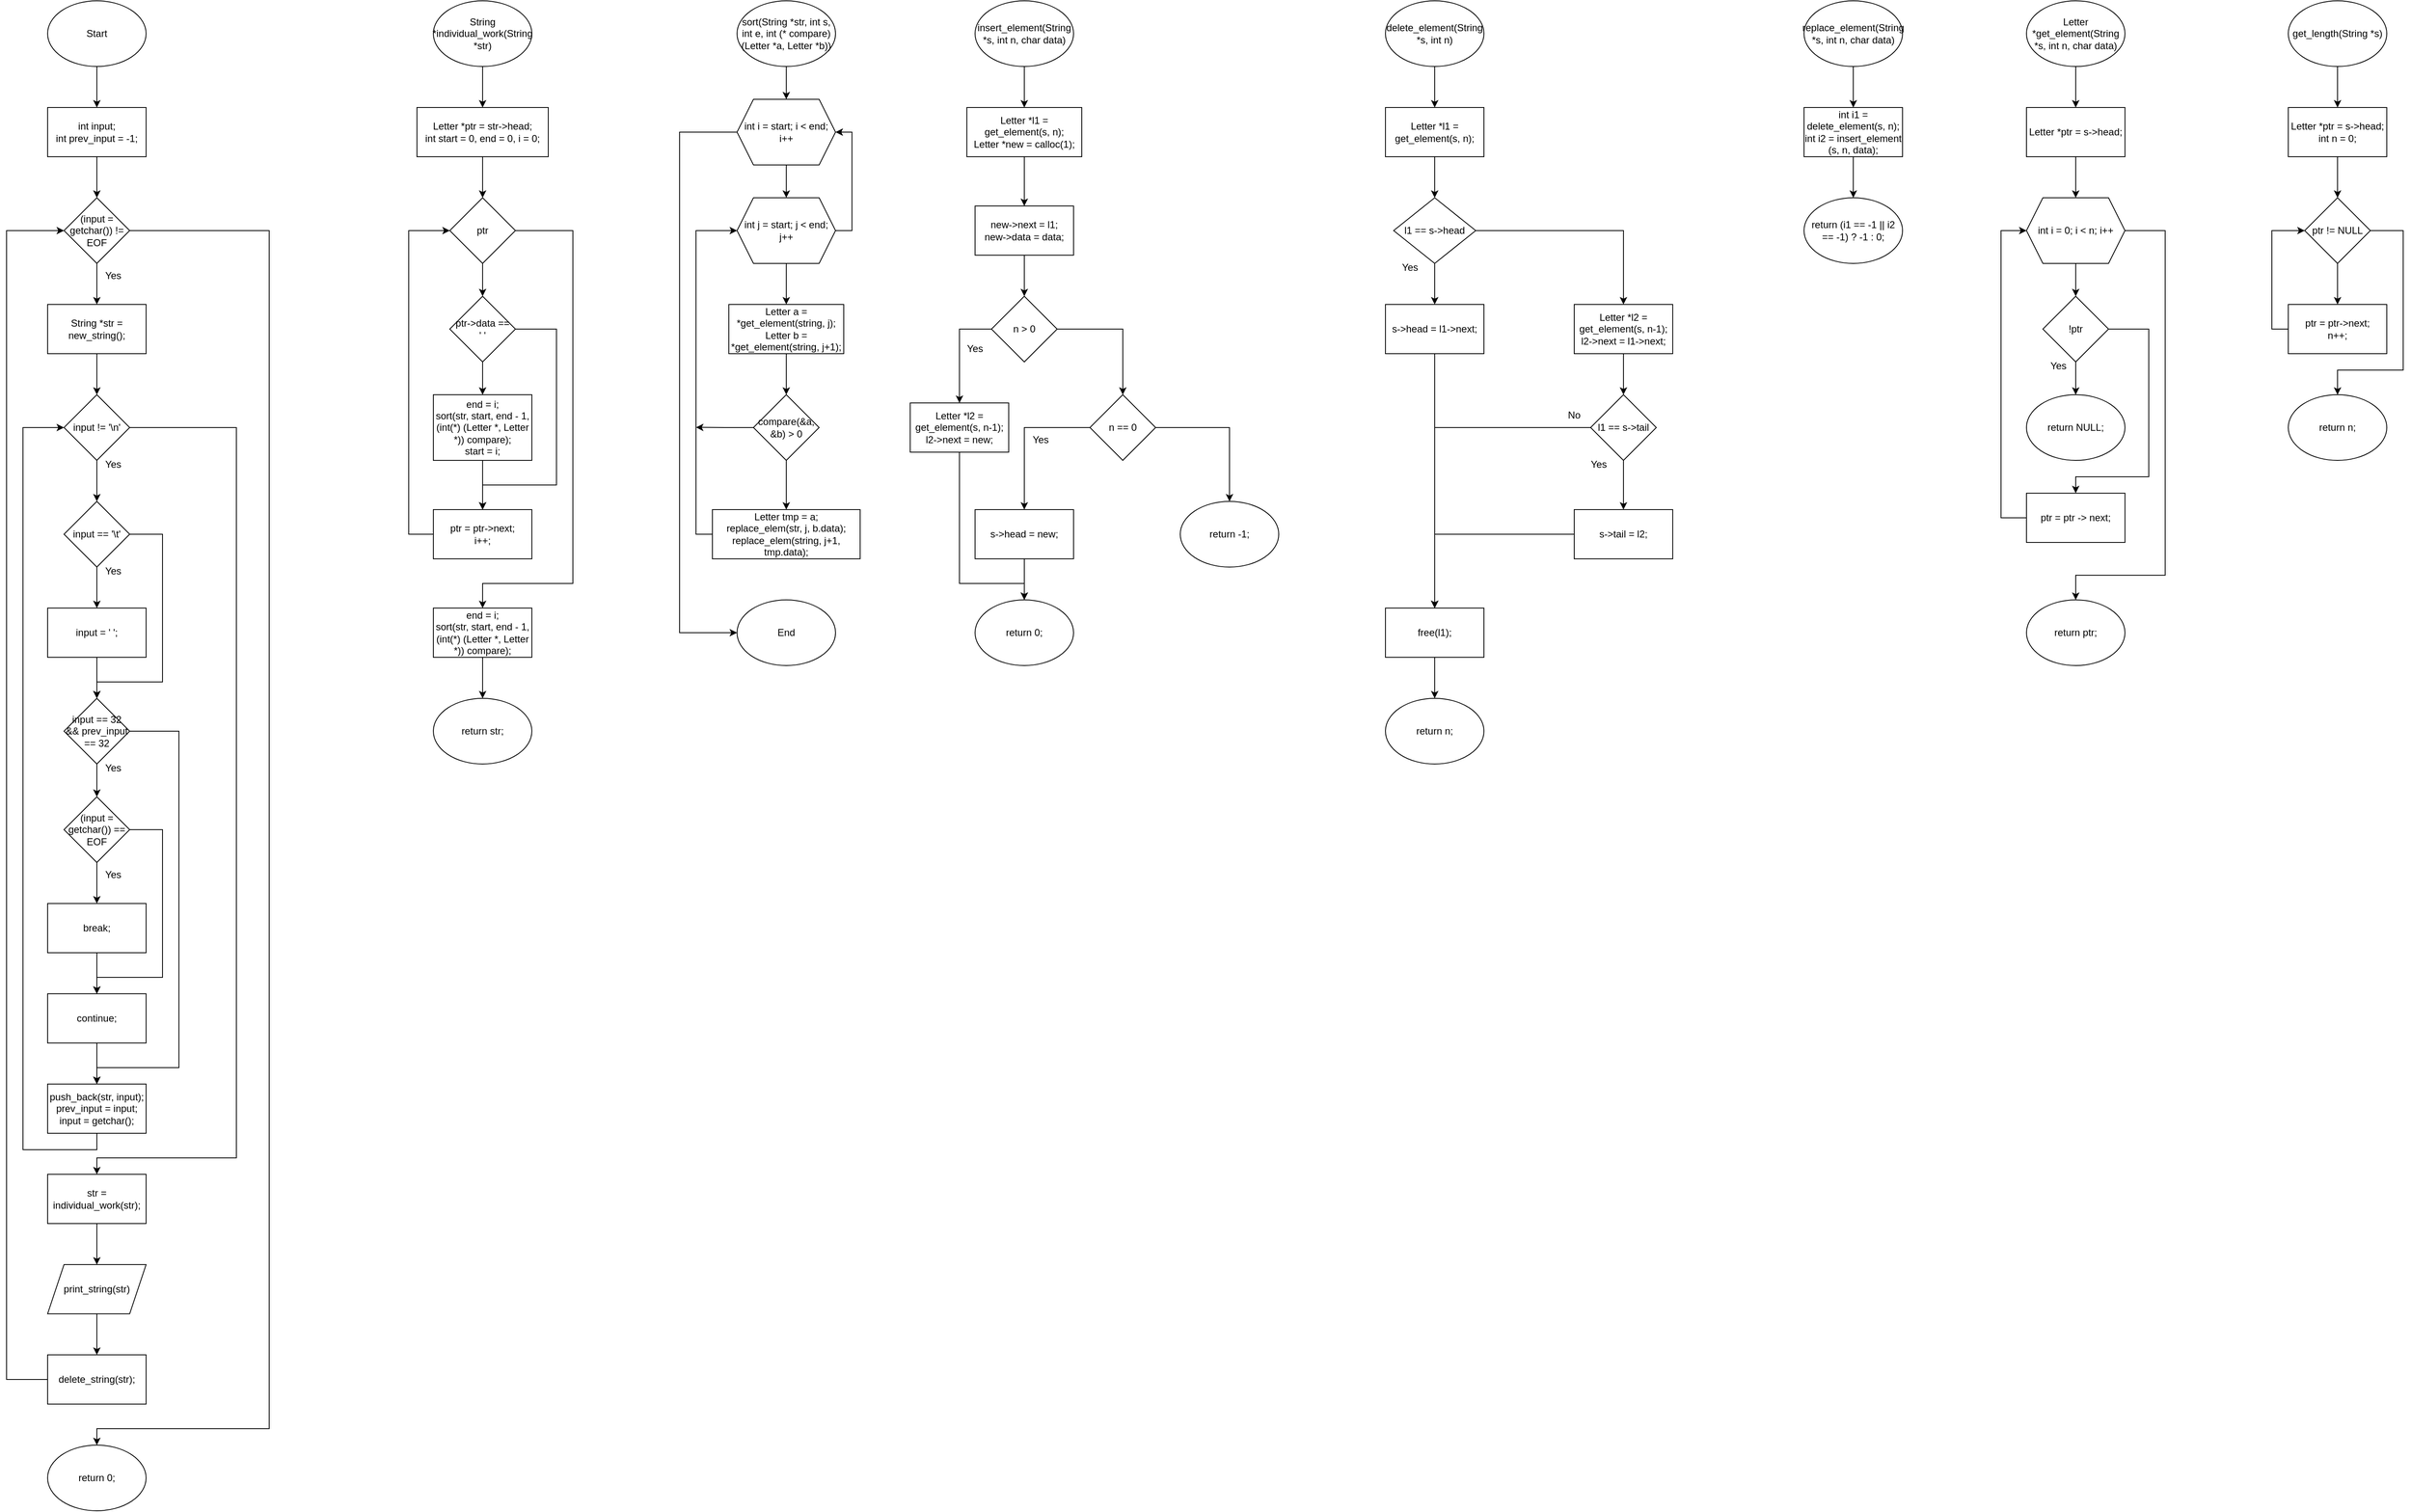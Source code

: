 <mxfile version="20.7.4" type="github">
  <diagram id="Y2vHarJacgxoCaG1EZnM" name="Страница 1">
    <mxGraphModel dx="521" dy="563" grid="1" gridSize="10" guides="1" tooltips="1" connect="1" arrows="1" fold="1" page="1" pageScale="1" pageWidth="827" pageHeight="1169" math="0" shadow="0">
      <root>
        <mxCell id="0" />
        <mxCell id="1" parent="0" />
        <mxCell id="xrbsxQGYiJHUY4e2r1St-13" value="" style="edgeStyle=orthogonalEdgeStyle;rounded=0;orthogonalLoop=1;jettySize=auto;html=1;" edge="1" parent="1" source="xrbsxQGYiJHUY4e2r1St-1" target="xrbsxQGYiJHUY4e2r1St-2">
          <mxGeometry relative="1" as="geometry" />
        </mxCell>
        <mxCell id="xrbsxQGYiJHUY4e2r1St-1" value="Start" style="ellipse;whiteSpace=wrap;html=1;" vertex="1" parent="1">
          <mxGeometry x="70" y="50" width="120" height="80" as="geometry" />
        </mxCell>
        <mxCell id="xrbsxQGYiJHUY4e2r1St-14" value="" style="edgeStyle=orthogonalEdgeStyle;rounded=0;orthogonalLoop=1;jettySize=auto;html=1;" edge="1" parent="1" source="xrbsxQGYiJHUY4e2r1St-2" target="xrbsxQGYiJHUY4e2r1St-3">
          <mxGeometry relative="1" as="geometry" />
        </mxCell>
        <mxCell id="xrbsxQGYiJHUY4e2r1St-2" value="int input;&lt;br&gt;int prev_input = -1;" style="rounded=0;whiteSpace=wrap;html=1;" vertex="1" parent="1">
          <mxGeometry x="70" y="180" width="120" height="60" as="geometry" />
        </mxCell>
        <mxCell id="xrbsxQGYiJHUY4e2r1St-15" value="" style="edgeStyle=orthogonalEdgeStyle;rounded=0;orthogonalLoop=1;jettySize=auto;html=1;" edge="1" parent="1" source="xrbsxQGYiJHUY4e2r1St-3" target="xrbsxQGYiJHUY4e2r1St-4">
          <mxGeometry relative="1" as="geometry" />
        </mxCell>
        <mxCell id="xrbsxQGYiJHUY4e2r1St-42" style="edgeStyle=orthogonalEdgeStyle;rounded=0;orthogonalLoop=1;jettySize=auto;html=1;exitX=1;exitY=0.5;exitDx=0;exitDy=0;entryX=0.5;entryY=0;entryDx=0;entryDy=0;" edge="1" parent="1" source="xrbsxQGYiJHUY4e2r1St-3" target="xrbsxQGYiJHUY4e2r1St-28">
          <mxGeometry relative="1" as="geometry">
            <Array as="points">
              <mxPoint x="340" y="330" />
              <mxPoint x="340" y="1790" />
              <mxPoint x="130" y="1790" />
            </Array>
          </mxGeometry>
        </mxCell>
        <mxCell id="xrbsxQGYiJHUY4e2r1St-3" value="(input = getchar()) != EOF" style="rhombus;whiteSpace=wrap;html=1;" vertex="1" parent="1">
          <mxGeometry x="90" y="290" width="80" height="80" as="geometry" />
        </mxCell>
        <mxCell id="xrbsxQGYiJHUY4e2r1St-16" value="" style="edgeStyle=orthogonalEdgeStyle;rounded=0;orthogonalLoop=1;jettySize=auto;html=1;" edge="1" parent="1" source="xrbsxQGYiJHUY4e2r1St-4" target="xrbsxQGYiJHUY4e2r1St-5">
          <mxGeometry relative="1" as="geometry" />
        </mxCell>
        <mxCell id="xrbsxQGYiJHUY4e2r1St-4" value="String *str = new_string();" style="rounded=0;whiteSpace=wrap;html=1;" vertex="1" parent="1">
          <mxGeometry x="70" y="420" width="120" height="60" as="geometry" />
        </mxCell>
        <mxCell id="xrbsxQGYiJHUY4e2r1St-17" value="" style="edgeStyle=orthogonalEdgeStyle;rounded=0;orthogonalLoop=1;jettySize=auto;html=1;" edge="1" parent="1" source="xrbsxQGYiJHUY4e2r1St-5" target="xrbsxQGYiJHUY4e2r1St-6">
          <mxGeometry relative="1" as="geometry" />
        </mxCell>
        <mxCell id="xrbsxQGYiJHUY4e2r1St-38" style="edgeStyle=orthogonalEdgeStyle;rounded=0;orthogonalLoop=1;jettySize=auto;html=1;exitX=1;exitY=0.5;exitDx=0;exitDy=0;entryX=0.5;entryY=0;entryDx=0;entryDy=0;" edge="1" parent="1" source="xrbsxQGYiJHUY4e2r1St-5" target="xrbsxQGYiJHUY4e2r1St-25">
          <mxGeometry relative="1" as="geometry">
            <Array as="points">
              <mxPoint x="300" y="570" />
              <mxPoint x="300" y="1460" />
              <mxPoint x="130" y="1460" />
            </Array>
          </mxGeometry>
        </mxCell>
        <mxCell id="xrbsxQGYiJHUY4e2r1St-5" value="input != &#39;\n&#39;" style="rhombus;whiteSpace=wrap;html=1;" vertex="1" parent="1">
          <mxGeometry x="90" y="530" width="80" height="80" as="geometry" />
        </mxCell>
        <mxCell id="xrbsxQGYiJHUY4e2r1St-8" value="" style="edgeStyle=orthogonalEdgeStyle;rounded=0;orthogonalLoop=1;jettySize=auto;html=1;" edge="1" parent="1" source="xrbsxQGYiJHUY4e2r1St-6" target="xrbsxQGYiJHUY4e2r1St-7">
          <mxGeometry relative="1" as="geometry" />
        </mxCell>
        <mxCell id="xrbsxQGYiJHUY4e2r1St-18" style="edgeStyle=orthogonalEdgeStyle;rounded=0;orthogonalLoop=1;jettySize=auto;html=1;exitX=1;exitY=0.5;exitDx=0;exitDy=0;entryX=0.5;entryY=0;entryDx=0;entryDy=0;" edge="1" parent="1" source="xrbsxQGYiJHUY4e2r1St-6" target="xrbsxQGYiJHUY4e2r1St-9">
          <mxGeometry relative="1" as="geometry">
            <Array as="points">
              <mxPoint x="210" y="700" />
              <mxPoint x="210" y="880" />
              <mxPoint x="130" y="880" />
            </Array>
          </mxGeometry>
        </mxCell>
        <mxCell id="xrbsxQGYiJHUY4e2r1St-6" value="input == &#39;\t&#39;" style="rhombus;whiteSpace=wrap;html=1;" vertex="1" parent="1">
          <mxGeometry x="90" y="660" width="80" height="80" as="geometry" />
        </mxCell>
        <mxCell id="xrbsxQGYiJHUY4e2r1St-19" value="" style="edgeStyle=orthogonalEdgeStyle;rounded=0;orthogonalLoop=1;jettySize=auto;html=1;" edge="1" parent="1" source="xrbsxQGYiJHUY4e2r1St-7" target="xrbsxQGYiJHUY4e2r1St-9">
          <mxGeometry relative="1" as="geometry" />
        </mxCell>
        <mxCell id="xrbsxQGYiJHUY4e2r1St-7" value="input = &#39; &#39;;" style="rounded=0;whiteSpace=wrap;html=1;" vertex="1" parent="1">
          <mxGeometry x="70" y="790" width="120" height="60" as="geometry" />
        </mxCell>
        <mxCell id="xrbsxQGYiJHUY4e2r1St-20" value="" style="edgeStyle=orthogonalEdgeStyle;rounded=0;orthogonalLoop=1;jettySize=auto;html=1;" edge="1" parent="1" source="xrbsxQGYiJHUY4e2r1St-9" target="xrbsxQGYiJHUY4e2r1St-10">
          <mxGeometry relative="1" as="geometry" />
        </mxCell>
        <mxCell id="xrbsxQGYiJHUY4e2r1St-33" style="edgeStyle=orthogonalEdgeStyle;rounded=0;orthogonalLoop=1;jettySize=auto;html=1;exitX=1;exitY=0.5;exitDx=0;exitDy=0;entryX=0.5;entryY=0;entryDx=0;entryDy=0;" edge="1" parent="1" source="xrbsxQGYiJHUY4e2r1St-9" target="xrbsxQGYiJHUY4e2r1St-24">
          <mxGeometry relative="1" as="geometry">
            <Array as="points">
              <mxPoint x="230" y="940" />
              <mxPoint x="230" y="1350" />
              <mxPoint x="130" y="1350" />
            </Array>
          </mxGeometry>
        </mxCell>
        <mxCell id="xrbsxQGYiJHUY4e2r1St-9" value="input == 32 &amp;amp;&amp;amp; prev_input == 32" style="rhombus;whiteSpace=wrap;html=1;" vertex="1" parent="1">
          <mxGeometry x="90" y="900" width="80" height="80" as="geometry" />
        </mxCell>
        <mxCell id="xrbsxQGYiJHUY4e2r1St-21" value="" style="edgeStyle=orthogonalEdgeStyle;rounded=0;orthogonalLoop=1;jettySize=auto;html=1;" edge="1" parent="1" source="xrbsxQGYiJHUY4e2r1St-10" target="xrbsxQGYiJHUY4e2r1St-11">
          <mxGeometry relative="1" as="geometry" />
        </mxCell>
        <mxCell id="xrbsxQGYiJHUY4e2r1St-22" style="edgeStyle=orthogonalEdgeStyle;rounded=0;orthogonalLoop=1;jettySize=auto;html=1;exitX=1;exitY=0.5;exitDx=0;exitDy=0;entryX=0.5;entryY=0;entryDx=0;entryDy=0;" edge="1" parent="1" source="xrbsxQGYiJHUY4e2r1St-10" target="xrbsxQGYiJHUY4e2r1St-12">
          <mxGeometry relative="1" as="geometry">
            <Array as="points">
              <mxPoint x="210" y="1060" />
              <mxPoint x="210" y="1240" />
              <mxPoint x="130" y="1240" />
            </Array>
          </mxGeometry>
        </mxCell>
        <mxCell id="xrbsxQGYiJHUY4e2r1St-10" value="(input = getchar()) == EOF" style="rhombus;whiteSpace=wrap;html=1;" vertex="1" parent="1">
          <mxGeometry x="90" y="1020" width="80" height="80" as="geometry" />
        </mxCell>
        <mxCell id="xrbsxQGYiJHUY4e2r1St-23" value="" style="edgeStyle=orthogonalEdgeStyle;rounded=0;orthogonalLoop=1;jettySize=auto;html=1;" edge="1" parent="1" source="xrbsxQGYiJHUY4e2r1St-11" target="xrbsxQGYiJHUY4e2r1St-12">
          <mxGeometry relative="1" as="geometry" />
        </mxCell>
        <mxCell id="xrbsxQGYiJHUY4e2r1St-11" value="break;" style="rounded=0;whiteSpace=wrap;html=1;" vertex="1" parent="1">
          <mxGeometry x="70" y="1150" width="120" height="60" as="geometry" />
        </mxCell>
        <mxCell id="xrbsxQGYiJHUY4e2r1St-34" value="" style="edgeStyle=orthogonalEdgeStyle;rounded=0;orthogonalLoop=1;jettySize=auto;html=1;" edge="1" parent="1" source="xrbsxQGYiJHUY4e2r1St-12" target="xrbsxQGYiJHUY4e2r1St-24">
          <mxGeometry relative="1" as="geometry" />
        </mxCell>
        <mxCell id="xrbsxQGYiJHUY4e2r1St-12" value="continue;" style="rounded=0;whiteSpace=wrap;html=1;" vertex="1" parent="1">
          <mxGeometry x="70" y="1260" width="120" height="60" as="geometry" />
        </mxCell>
        <mxCell id="xrbsxQGYiJHUY4e2r1St-37" style="edgeStyle=orthogonalEdgeStyle;rounded=0;orthogonalLoop=1;jettySize=auto;html=1;exitX=0.5;exitY=1;exitDx=0;exitDy=0;entryX=0;entryY=0.5;entryDx=0;entryDy=0;" edge="1" parent="1" source="xrbsxQGYiJHUY4e2r1St-24" target="xrbsxQGYiJHUY4e2r1St-5">
          <mxGeometry relative="1" as="geometry">
            <Array as="points">
              <mxPoint x="130" y="1450" />
              <mxPoint x="40" y="1450" />
              <mxPoint x="40" y="570" />
            </Array>
          </mxGeometry>
        </mxCell>
        <mxCell id="xrbsxQGYiJHUY4e2r1St-24" value="push_back(str, input);&lt;br&gt;prev_input = input;&lt;br&gt;input = getchar();" style="rounded=0;whiteSpace=wrap;html=1;" vertex="1" parent="1">
          <mxGeometry x="70" y="1370" width="120" height="60" as="geometry" />
        </mxCell>
        <mxCell id="xrbsxQGYiJHUY4e2r1St-39" value="" style="edgeStyle=orthogonalEdgeStyle;rounded=0;orthogonalLoop=1;jettySize=auto;html=1;" edge="1" parent="1" source="xrbsxQGYiJHUY4e2r1St-25" target="xrbsxQGYiJHUY4e2r1St-26">
          <mxGeometry relative="1" as="geometry" />
        </mxCell>
        <mxCell id="xrbsxQGYiJHUY4e2r1St-25" value="str = individual_work(str);" style="rounded=0;whiteSpace=wrap;html=1;" vertex="1" parent="1">
          <mxGeometry x="70" y="1480" width="120" height="60" as="geometry" />
        </mxCell>
        <mxCell id="xrbsxQGYiJHUY4e2r1St-40" value="" style="edgeStyle=orthogonalEdgeStyle;rounded=0;orthogonalLoop=1;jettySize=auto;html=1;" edge="1" parent="1" source="xrbsxQGYiJHUY4e2r1St-26" target="xrbsxQGYiJHUY4e2r1St-27">
          <mxGeometry relative="1" as="geometry" />
        </mxCell>
        <mxCell id="xrbsxQGYiJHUY4e2r1St-26" value="print_string(str)" style="shape=parallelogram;perimeter=parallelogramPerimeter;whiteSpace=wrap;html=1;fixedSize=1;" vertex="1" parent="1">
          <mxGeometry x="70" y="1590" width="120" height="60" as="geometry" />
        </mxCell>
        <mxCell id="xrbsxQGYiJHUY4e2r1St-41" style="edgeStyle=orthogonalEdgeStyle;rounded=0;orthogonalLoop=1;jettySize=auto;html=1;exitX=0;exitY=0.5;exitDx=0;exitDy=0;entryX=0;entryY=0.5;entryDx=0;entryDy=0;" edge="1" parent="1" source="xrbsxQGYiJHUY4e2r1St-27" target="xrbsxQGYiJHUY4e2r1St-3">
          <mxGeometry relative="1" as="geometry">
            <Array as="points">
              <mxPoint x="20" y="1730" />
              <mxPoint x="20" y="330" />
            </Array>
          </mxGeometry>
        </mxCell>
        <mxCell id="xrbsxQGYiJHUY4e2r1St-27" value="delete_string(str);" style="rounded=0;whiteSpace=wrap;html=1;" vertex="1" parent="1">
          <mxGeometry x="70" y="1700" width="120" height="60" as="geometry" />
        </mxCell>
        <mxCell id="xrbsxQGYiJHUY4e2r1St-28" value="return 0;" style="ellipse;whiteSpace=wrap;html=1;" vertex="1" parent="1">
          <mxGeometry x="70" y="1810" width="120" height="80" as="geometry" />
        </mxCell>
        <mxCell id="xrbsxQGYiJHUY4e2r1St-29" value="Yes" style="text;html=1;strokeColor=none;fillColor=none;align=center;verticalAlign=middle;whiteSpace=wrap;rounded=0;" vertex="1" parent="1">
          <mxGeometry x="120" y="730" width="60" height="30" as="geometry" />
        </mxCell>
        <mxCell id="xrbsxQGYiJHUY4e2r1St-30" value="Yes" style="text;html=1;strokeColor=none;fillColor=none;align=center;verticalAlign=middle;whiteSpace=wrap;rounded=0;" vertex="1" parent="1">
          <mxGeometry x="120" y="600" width="60" height="30" as="geometry" />
        </mxCell>
        <mxCell id="xrbsxQGYiJHUY4e2r1St-31" value="Yes" style="text;html=1;strokeColor=none;fillColor=none;align=center;verticalAlign=middle;whiteSpace=wrap;rounded=0;" vertex="1" parent="1">
          <mxGeometry x="120" y="370" width="60" height="30" as="geometry" />
        </mxCell>
        <mxCell id="xrbsxQGYiJHUY4e2r1St-35" value="Yes" style="text;html=1;strokeColor=none;fillColor=none;align=center;verticalAlign=middle;whiteSpace=wrap;rounded=0;" vertex="1" parent="1">
          <mxGeometry x="120" y="970" width="60" height="30" as="geometry" />
        </mxCell>
        <mxCell id="xrbsxQGYiJHUY4e2r1St-36" value="Yes" style="text;html=1;strokeColor=none;fillColor=none;align=center;verticalAlign=middle;whiteSpace=wrap;rounded=0;" vertex="1" parent="1">
          <mxGeometry x="120" y="1100" width="60" height="30" as="geometry" />
        </mxCell>
        <mxCell id="xrbsxQGYiJHUY4e2r1St-52" value="" style="edgeStyle=orthogonalEdgeStyle;rounded=0;orthogonalLoop=1;jettySize=auto;html=1;" edge="1" parent="1" source="xrbsxQGYiJHUY4e2r1St-43" target="xrbsxQGYiJHUY4e2r1St-44">
          <mxGeometry relative="1" as="geometry" />
        </mxCell>
        <mxCell id="xrbsxQGYiJHUY4e2r1St-43" value="String *individual_work(String *str)" style="ellipse;whiteSpace=wrap;html=1;" vertex="1" parent="1">
          <mxGeometry x="540" y="50" width="120" height="80" as="geometry" />
        </mxCell>
        <mxCell id="xrbsxQGYiJHUY4e2r1St-53" value="" style="edgeStyle=orthogonalEdgeStyle;rounded=0;orthogonalLoop=1;jettySize=auto;html=1;" edge="1" parent="1" source="xrbsxQGYiJHUY4e2r1St-44" target="xrbsxQGYiJHUY4e2r1St-45">
          <mxGeometry relative="1" as="geometry" />
        </mxCell>
        <mxCell id="xrbsxQGYiJHUY4e2r1St-44" value="Letter *ptr = str-&amp;gt;head;&lt;br&gt;int start = 0, end = 0, i = 0;" style="rounded=0;whiteSpace=wrap;html=1;" vertex="1" parent="1">
          <mxGeometry x="520" y="180" width="160" height="60" as="geometry" />
        </mxCell>
        <mxCell id="xrbsxQGYiJHUY4e2r1St-51" value="" style="edgeStyle=orthogonalEdgeStyle;rounded=0;orthogonalLoop=1;jettySize=auto;html=1;" edge="1" parent="1" source="xrbsxQGYiJHUY4e2r1St-45" target="xrbsxQGYiJHUY4e2r1St-46">
          <mxGeometry relative="1" as="geometry" />
        </mxCell>
        <mxCell id="xrbsxQGYiJHUY4e2r1St-57" style="edgeStyle=orthogonalEdgeStyle;rounded=0;orthogonalLoop=1;jettySize=auto;html=1;exitX=1;exitY=0.5;exitDx=0;exitDy=0;entryX=0.5;entryY=0;entryDx=0;entryDy=0;" edge="1" parent="1" source="xrbsxQGYiJHUY4e2r1St-45" target="xrbsxQGYiJHUY4e2r1St-56">
          <mxGeometry relative="1" as="geometry">
            <Array as="points">
              <mxPoint x="710" y="330" />
              <mxPoint x="710" y="760" />
              <mxPoint x="600" y="760" />
            </Array>
          </mxGeometry>
        </mxCell>
        <mxCell id="xrbsxQGYiJHUY4e2r1St-45" value="ptr" style="rhombus;whiteSpace=wrap;html=1;" vertex="1" parent="1">
          <mxGeometry x="560" y="290" width="80" height="80" as="geometry" />
        </mxCell>
        <mxCell id="xrbsxQGYiJHUY4e2r1St-48" value="" style="edgeStyle=orthogonalEdgeStyle;rounded=0;orthogonalLoop=1;jettySize=auto;html=1;" edge="1" parent="1" source="xrbsxQGYiJHUY4e2r1St-46" target="xrbsxQGYiJHUY4e2r1St-47">
          <mxGeometry relative="1" as="geometry" />
        </mxCell>
        <mxCell id="xrbsxQGYiJHUY4e2r1St-50" style="edgeStyle=orthogonalEdgeStyle;rounded=0;orthogonalLoop=1;jettySize=auto;html=1;exitX=1;exitY=0.5;exitDx=0;exitDy=0;entryX=0.5;entryY=0;entryDx=0;entryDy=0;" edge="1" parent="1" source="xrbsxQGYiJHUY4e2r1St-46" target="xrbsxQGYiJHUY4e2r1St-49">
          <mxGeometry relative="1" as="geometry">
            <Array as="points">
              <mxPoint x="690" y="450" />
              <mxPoint x="690" y="640" />
              <mxPoint x="600" y="640" />
            </Array>
          </mxGeometry>
        </mxCell>
        <mxCell id="xrbsxQGYiJHUY4e2r1St-46" value="ptr-&amp;gt;data ==&lt;br&gt;&#39; &#39;" style="rhombus;whiteSpace=wrap;html=1;" vertex="1" parent="1">
          <mxGeometry x="560" y="410" width="80" height="80" as="geometry" />
        </mxCell>
        <mxCell id="xrbsxQGYiJHUY4e2r1St-54" value="" style="edgeStyle=orthogonalEdgeStyle;rounded=0;orthogonalLoop=1;jettySize=auto;html=1;" edge="1" parent="1" source="xrbsxQGYiJHUY4e2r1St-47" target="xrbsxQGYiJHUY4e2r1St-49">
          <mxGeometry relative="1" as="geometry" />
        </mxCell>
        <mxCell id="xrbsxQGYiJHUY4e2r1St-47" value="end = i;&lt;br&gt;sort(str, start, end - 1, (int(*) (Letter *, Letter *)) compare);&lt;br&gt;start = i;" style="rounded=0;whiteSpace=wrap;html=1;" vertex="1" parent="1">
          <mxGeometry x="540" y="530" width="120" height="80" as="geometry" />
        </mxCell>
        <mxCell id="xrbsxQGYiJHUY4e2r1St-55" style="edgeStyle=orthogonalEdgeStyle;rounded=0;orthogonalLoop=1;jettySize=auto;html=1;exitX=0;exitY=0.5;exitDx=0;exitDy=0;entryX=0;entryY=0.5;entryDx=0;entryDy=0;" edge="1" parent="1" source="xrbsxQGYiJHUY4e2r1St-49" target="xrbsxQGYiJHUY4e2r1St-45">
          <mxGeometry relative="1" as="geometry">
            <Array as="points">
              <mxPoint x="510" y="700" />
              <mxPoint x="510" y="330" />
            </Array>
          </mxGeometry>
        </mxCell>
        <mxCell id="xrbsxQGYiJHUY4e2r1St-49" value="ptr = ptr-&amp;gt;next;&lt;br&gt;i++;" style="rounded=0;whiteSpace=wrap;html=1;" vertex="1" parent="1">
          <mxGeometry x="540" y="670" width="120" height="60" as="geometry" />
        </mxCell>
        <mxCell id="xrbsxQGYiJHUY4e2r1St-59" value="" style="edgeStyle=orthogonalEdgeStyle;rounded=0;orthogonalLoop=1;jettySize=auto;html=1;" edge="1" parent="1" source="xrbsxQGYiJHUY4e2r1St-56" target="xrbsxQGYiJHUY4e2r1St-58">
          <mxGeometry relative="1" as="geometry" />
        </mxCell>
        <mxCell id="xrbsxQGYiJHUY4e2r1St-56" value="end = i;&lt;br&gt;sort(str, start, end - 1, (int(*) (Letter *, Letter *)) compare);" style="rounded=0;whiteSpace=wrap;html=1;" vertex="1" parent="1">
          <mxGeometry x="540" y="790" width="120" height="60" as="geometry" />
        </mxCell>
        <mxCell id="xrbsxQGYiJHUY4e2r1St-58" value="return str;" style="ellipse;whiteSpace=wrap;html=1;" vertex="1" parent="1">
          <mxGeometry x="540" y="900" width="120" height="80" as="geometry" />
        </mxCell>
        <mxCell id="xrbsxQGYiJHUY4e2r1St-67" value="" style="edgeStyle=orthogonalEdgeStyle;rounded=0;orthogonalLoop=1;jettySize=auto;html=1;" edge="1" parent="1" source="xrbsxQGYiJHUY4e2r1St-60" target="xrbsxQGYiJHUY4e2r1St-61">
          <mxGeometry relative="1" as="geometry" />
        </mxCell>
        <mxCell id="xrbsxQGYiJHUY4e2r1St-60" value="sort(String *str, int s, int e, int (* compare) (Letter *a, Letter *b))" style="ellipse;whiteSpace=wrap;html=1;" vertex="1" parent="1">
          <mxGeometry x="910" y="50" width="120" height="80" as="geometry" />
        </mxCell>
        <mxCell id="xrbsxQGYiJHUY4e2r1St-68" value="" style="edgeStyle=orthogonalEdgeStyle;rounded=0;orthogonalLoop=1;jettySize=auto;html=1;" edge="1" parent="1" source="xrbsxQGYiJHUY4e2r1St-61" target="xrbsxQGYiJHUY4e2r1St-62">
          <mxGeometry relative="1" as="geometry" />
        </mxCell>
        <mxCell id="xrbsxQGYiJHUY4e2r1St-76" style="edgeStyle=orthogonalEdgeStyle;rounded=0;orthogonalLoop=1;jettySize=auto;html=1;exitX=0;exitY=0.5;exitDx=0;exitDy=0;entryX=0;entryY=0.5;entryDx=0;entryDy=0;" edge="1" parent="1" source="xrbsxQGYiJHUY4e2r1St-61" target="xrbsxQGYiJHUY4e2r1St-75">
          <mxGeometry relative="1" as="geometry">
            <Array as="points">
              <mxPoint x="840" y="210" />
              <mxPoint x="840" y="820" />
            </Array>
          </mxGeometry>
        </mxCell>
        <mxCell id="xrbsxQGYiJHUY4e2r1St-61" value="int i = start; i &amp;lt; end; i++" style="shape=hexagon;perimeter=hexagonPerimeter2;whiteSpace=wrap;html=1;fixedSize=1;" vertex="1" parent="1">
          <mxGeometry x="910" y="170" width="120" height="80" as="geometry" />
        </mxCell>
        <mxCell id="xrbsxQGYiJHUY4e2r1St-69" value="" style="edgeStyle=orthogonalEdgeStyle;rounded=0;orthogonalLoop=1;jettySize=auto;html=1;" edge="1" parent="1" source="xrbsxQGYiJHUY4e2r1St-62" target="xrbsxQGYiJHUY4e2r1St-63">
          <mxGeometry relative="1" as="geometry" />
        </mxCell>
        <mxCell id="xrbsxQGYiJHUY4e2r1St-73" style="edgeStyle=orthogonalEdgeStyle;rounded=0;orthogonalLoop=1;jettySize=auto;html=1;exitX=1;exitY=0.5;exitDx=0;exitDy=0;entryX=1;entryY=0.5;entryDx=0;entryDy=0;" edge="1" parent="1" source="xrbsxQGYiJHUY4e2r1St-62" target="xrbsxQGYiJHUY4e2r1St-61">
          <mxGeometry relative="1" as="geometry" />
        </mxCell>
        <mxCell id="xrbsxQGYiJHUY4e2r1St-62" value="int j = start; j &amp;lt; end; j++" style="shape=hexagon;perimeter=hexagonPerimeter2;whiteSpace=wrap;html=1;fixedSize=1;" vertex="1" parent="1">
          <mxGeometry x="910" y="290" width="120" height="80" as="geometry" />
        </mxCell>
        <mxCell id="xrbsxQGYiJHUY4e2r1St-70" value="" style="edgeStyle=orthogonalEdgeStyle;rounded=0;orthogonalLoop=1;jettySize=auto;html=1;" edge="1" parent="1" source="xrbsxQGYiJHUY4e2r1St-63" target="xrbsxQGYiJHUY4e2r1St-64">
          <mxGeometry relative="1" as="geometry" />
        </mxCell>
        <mxCell id="xrbsxQGYiJHUY4e2r1St-63" value="Letter a = *get_element(string, j);&lt;br&gt;Letter b = *get_element(string, j+1);" style="rounded=0;whiteSpace=wrap;html=1;" vertex="1" parent="1">
          <mxGeometry x="900" y="420" width="140" height="60" as="geometry" />
        </mxCell>
        <mxCell id="xrbsxQGYiJHUY4e2r1St-66" value="" style="edgeStyle=orthogonalEdgeStyle;rounded=0;orthogonalLoop=1;jettySize=auto;html=1;" edge="1" parent="1" source="xrbsxQGYiJHUY4e2r1St-64" target="xrbsxQGYiJHUY4e2r1St-65">
          <mxGeometry relative="1" as="geometry" />
        </mxCell>
        <mxCell id="xrbsxQGYiJHUY4e2r1St-72" style="edgeStyle=orthogonalEdgeStyle;rounded=0;orthogonalLoop=1;jettySize=auto;html=1;exitX=0;exitY=0.5;exitDx=0;exitDy=0;" edge="1" parent="1" source="xrbsxQGYiJHUY4e2r1St-64">
          <mxGeometry relative="1" as="geometry">
            <mxPoint x="860" y="569.765" as="targetPoint" />
          </mxGeometry>
        </mxCell>
        <mxCell id="xrbsxQGYiJHUY4e2r1St-64" value="compare(&amp;amp;a, &amp;amp;b) &amp;gt; 0" style="rhombus;whiteSpace=wrap;html=1;" vertex="1" parent="1">
          <mxGeometry x="930" y="530" width="80" height="80" as="geometry" />
        </mxCell>
        <mxCell id="xrbsxQGYiJHUY4e2r1St-71" style="edgeStyle=orthogonalEdgeStyle;rounded=0;orthogonalLoop=1;jettySize=auto;html=1;exitX=0;exitY=0.5;exitDx=0;exitDy=0;entryX=0;entryY=0.5;entryDx=0;entryDy=0;" edge="1" parent="1" source="xrbsxQGYiJHUY4e2r1St-65" target="xrbsxQGYiJHUY4e2r1St-62">
          <mxGeometry relative="1" as="geometry" />
        </mxCell>
        <mxCell id="xrbsxQGYiJHUY4e2r1St-65" value="Letter tmp = a;&lt;br&gt;replace_elem(str, j, b.data);&lt;br&gt;replace_elem(string, j+1, tmp.data);" style="rounded=0;whiteSpace=wrap;html=1;" vertex="1" parent="1">
          <mxGeometry x="880" y="670" width="180" height="60" as="geometry" />
        </mxCell>
        <mxCell id="xrbsxQGYiJHUY4e2r1St-75" value="End" style="ellipse;whiteSpace=wrap;html=1;" vertex="1" parent="1">
          <mxGeometry x="910" y="780" width="120" height="80" as="geometry" />
        </mxCell>
        <mxCell id="xrbsxQGYiJHUY4e2r1St-87" value="" style="edgeStyle=orthogonalEdgeStyle;rounded=0;orthogonalLoop=1;jettySize=auto;html=1;" edge="1" parent="1" source="xrbsxQGYiJHUY4e2r1St-77" target="xrbsxQGYiJHUY4e2r1St-78">
          <mxGeometry relative="1" as="geometry" />
        </mxCell>
        <mxCell id="xrbsxQGYiJHUY4e2r1St-77" value="insert_element(String *s, int n, char data)" style="ellipse;whiteSpace=wrap;html=1;" vertex="1" parent="1">
          <mxGeometry x="1200" y="50" width="120" height="80" as="geometry" />
        </mxCell>
        <mxCell id="xrbsxQGYiJHUY4e2r1St-88" value="" style="edgeStyle=orthogonalEdgeStyle;rounded=0;orthogonalLoop=1;jettySize=auto;html=1;" edge="1" parent="1" source="xrbsxQGYiJHUY4e2r1St-78" target="xrbsxQGYiJHUY4e2r1St-79">
          <mxGeometry relative="1" as="geometry" />
        </mxCell>
        <mxCell id="xrbsxQGYiJHUY4e2r1St-78" value="Letter *l1 = get_element(s, n);&lt;br&gt;Letter *new = calloc(1);" style="rounded=0;whiteSpace=wrap;html=1;" vertex="1" parent="1">
          <mxGeometry x="1190" y="180" width="140" height="60" as="geometry" />
        </mxCell>
        <mxCell id="xrbsxQGYiJHUY4e2r1St-89" value="" style="edgeStyle=orthogonalEdgeStyle;rounded=0;orthogonalLoop=1;jettySize=auto;html=1;" edge="1" parent="1" source="xrbsxQGYiJHUY4e2r1St-79" target="xrbsxQGYiJHUY4e2r1St-80">
          <mxGeometry relative="1" as="geometry" />
        </mxCell>
        <mxCell id="xrbsxQGYiJHUY4e2r1St-79" value="new-&amp;gt;next = l1;&lt;br&gt;new-&amp;gt;data = data;" style="rounded=0;whiteSpace=wrap;html=1;" vertex="1" parent="1">
          <mxGeometry x="1200" y="300" width="120" height="60" as="geometry" />
        </mxCell>
        <mxCell id="xrbsxQGYiJHUY4e2r1St-90" style="edgeStyle=orthogonalEdgeStyle;rounded=0;orthogonalLoop=1;jettySize=auto;html=1;exitX=0;exitY=0.5;exitDx=0;exitDy=0;entryX=0.5;entryY=0;entryDx=0;entryDy=0;" edge="1" parent="1" source="xrbsxQGYiJHUY4e2r1St-80" target="xrbsxQGYiJHUY4e2r1St-81">
          <mxGeometry relative="1" as="geometry" />
        </mxCell>
        <mxCell id="xrbsxQGYiJHUY4e2r1St-91" style="edgeStyle=orthogonalEdgeStyle;rounded=0;orthogonalLoop=1;jettySize=auto;html=1;exitX=1;exitY=0.5;exitDx=0;exitDy=0;entryX=0.5;entryY=0;entryDx=0;entryDy=0;" edge="1" parent="1" source="xrbsxQGYiJHUY4e2r1St-80" target="xrbsxQGYiJHUY4e2r1St-82">
          <mxGeometry relative="1" as="geometry" />
        </mxCell>
        <mxCell id="xrbsxQGYiJHUY4e2r1St-80" value="n &amp;gt; 0" style="rhombus;whiteSpace=wrap;html=1;" vertex="1" parent="1">
          <mxGeometry x="1220" y="410" width="80" height="80" as="geometry" />
        </mxCell>
        <mxCell id="xrbsxQGYiJHUY4e2r1St-97" style="edgeStyle=orthogonalEdgeStyle;rounded=0;orthogonalLoop=1;jettySize=auto;html=1;exitX=0.5;exitY=1;exitDx=0;exitDy=0;entryX=0.5;entryY=0;entryDx=0;entryDy=0;" edge="1" parent="1" source="xrbsxQGYiJHUY4e2r1St-81" target="xrbsxQGYiJHUY4e2r1St-86">
          <mxGeometry relative="1" as="geometry">
            <Array as="points">
              <mxPoint x="1181" y="760" />
              <mxPoint x="1260" y="760" />
            </Array>
          </mxGeometry>
        </mxCell>
        <mxCell id="xrbsxQGYiJHUY4e2r1St-81" value="Letter *l2 = get_element(s, n-1);&lt;br&gt;l2-&amp;gt;next = new;" style="rounded=0;whiteSpace=wrap;html=1;" vertex="1" parent="1">
          <mxGeometry x="1121" y="540" width="120" height="60" as="geometry" />
        </mxCell>
        <mxCell id="xrbsxQGYiJHUY4e2r1St-94" style="edgeStyle=orthogonalEdgeStyle;rounded=0;orthogonalLoop=1;jettySize=auto;html=1;exitX=0;exitY=0.5;exitDx=0;exitDy=0;entryX=0.5;entryY=0;entryDx=0;entryDy=0;" edge="1" parent="1" source="xrbsxQGYiJHUY4e2r1St-82" target="xrbsxQGYiJHUY4e2r1St-83">
          <mxGeometry relative="1" as="geometry" />
        </mxCell>
        <mxCell id="xrbsxQGYiJHUY4e2r1St-95" style="edgeStyle=orthogonalEdgeStyle;rounded=0;orthogonalLoop=1;jettySize=auto;html=1;exitX=1;exitY=0.5;exitDx=0;exitDy=0;entryX=0.5;entryY=0;entryDx=0;entryDy=0;" edge="1" parent="1" source="xrbsxQGYiJHUY4e2r1St-82" target="xrbsxQGYiJHUY4e2r1St-85">
          <mxGeometry relative="1" as="geometry" />
        </mxCell>
        <mxCell id="xrbsxQGYiJHUY4e2r1St-82" value="n == 0" style="rhombus;whiteSpace=wrap;html=1;" vertex="1" parent="1">
          <mxGeometry x="1340" y="530" width="80" height="80" as="geometry" />
        </mxCell>
        <mxCell id="xrbsxQGYiJHUY4e2r1St-96" value="" style="edgeStyle=orthogonalEdgeStyle;rounded=0;orthogonalLoop=1;jettySize=auto;html=1;" edge="1" parent="1" source="xrbsxQGYiJHUY4e2r1St-83" target="xrbsxQGYiJHUY4e2r1St-86">
          <mxGeometry relative="1" as="geometry" />
        </mxCell>
        <mxCell id="xrbsxQGYiJHUY4e2r1St-83" value="s-&amp;gt;head = new;" style="rounded=0;whiteSpace=wrap;html=1;" vertex="1" parent="1">
          <mxGeometry x="1200" y="670" width="120" height="60" as="geometry" />
        </mxCell>
        <mxCell id="xrbsxQGYiJHUY4e2r1St-85" value="return -1;" style="ellipse;whiteSpace=wrap;html=1;" vertex="1" parent="1">
          <mxGeometry x="1450" y="660" width="120" height="80" as="geometry" />
        </mxCell>
        <mxCell id="xrbsxQGYiJHUY4e2r1St-86" value="return 0;" style="ellipse;whiteSpace=wrap;html=1;" vertex="1" parent="1">
          <mxGeometry x="1200" y="780" width="120" height="80" as="geometry" />
        </mxCell>
        <mxCell id="xrbsxQGYiJHUY4e2r1St-100" value="Yes" style="text;html=1;strokeColor=none;fillColor=none;align=center;verticalAlign=middle;whiteSpace=wrap;rounded=0;" vertex="1" parent="1">
          <mxGeometry x="1170" y="459" width="60" height="30" as="geometry" />
        </mxCell>
        <mxCell id="xrbsxQGYiJHUY4e2r1St-101" value="Yes" style="text;html=1;strokeColor=none;fillColor=none;align=center;verticalAlign=middle;whiteSpace=wrap;rounded=0;" vertex="1" parent="1">
          <mxGeometry x="1250" y="570" width="60" height="30" as="geometry" />
        </mxCell>
        <mxCell id="xrbsxQGYiJHUY4e2r1St-109" value="" style="edgeStyle=orthogonalEdgeStyle;rounded=0;orthogonalLoop=1;jettySize=auto;html=1;" edge="1" parent="1" source="xrbsxQGYiJHUY4e2r1St-102" target="xrbsxQGYiJHUY4e2r1St-103">
          <mxGeometry relative="1" as="geometry" />
        </mxCell>
        <mxCell id="xrbsxQGYiJHUY4e2r1St-102" value="delete_element(String *s, int n)" style="ellipse;whiteSpace=wrap;html=1;" vertex="1" parent="1">
          <mxGeometry x="1700" y="50" width="120" height="80" as="geometry" />
        </mxCell>
        <mxCell id="xrbsxQGYiJHUY4e2r1St-108" value="" style="edgeStyle=orthogonalEdgeStyle;rounded=0;orthogonalLoop=1;jettySize=auto;html=1;" edge="1" parent="1" source="xrbsxQGYiJHUY4e2r1St-103" target="xrbsxQGYiJHUY4e2r1St-104">
          <mxGeometry relative="1" as="geometry" />
        </mxCell>
        <mxCell id="xrbsxQGYiJHUY4e2r1St-103" value="Letter *l1 = get_element(s, n);" style="rounded=0;whiteSpace=wrap;html=1;" vertex="1" parent="1">
          <mxGeometry x="1700" y="180" width="120" height="60" as="geometry" />
        </mxCell>
        <mxCell id="xrbsxQGYiJHUY4e2r1St-107" value="" style="edgeStyle=orthogonalEdgeStyle;rounded=0;orthogonalLoop=1;jettySize=auto;html=1;" edge="1" parent="1" source="xrbsxQGYiJHUY4e2r1St-104" target="xrbsxQGYiJHUY4e2r1St-105">
          <mxGeometry relative="1" as="geometry" />
        </mxCell>
        <mxCell id="xrbsxQGYiJHUY4e2r1St-110" style="edgeStyle=orthogonalEdgeStyle;rounded=0;orthogonalLoop=1;jettySize=auto;html=1;exitX=1;exitY=0.5;exitDx=0;exitDy=0;entryX=0.5;entryY=0;entryDx=0;entryDy=0;" edge="1" parent="1" source="xrbsxQGYiJHUY4e2r1St-104" target="xrbsxQGYiJHUY4e2r1St-106">
          <mxGeometry relative="1" as="geometry" />
        </mxCell>
        <mxCell id="xrbsxQGYiJHUY4e2r1St-104" value="l1 == s-&amp;gt;head" style="rhombus;whiteSpace=wrap;html=1;" vertex="1" parent="1">
          <mxGeometry x="1710" y="290" width="100" height="80" as="geometry" />
        </mxCell>
        <mxCell id="xrbsxQGYiJHUY4e2r1St-118" style="edgeStyle=orthogonalEdgeStyle;rounded=0;orthogonalLoop=1;jettySize=auto;html=1;exitX=0.5;exitY=1;exitDx=0;exitDy=0;entryX=0.5;entryY=0;entryDx=0;entryDy=0;" edge="1" parent="1" source="xrbsxQGYiJHUY4e2r1St-105" target="xrbsxQGYiJHUY4e2r1St-116">
          <mxGeometry relative="1" as="geometry" />
        </mxCell>
        <mxCell id="xrbsxQGYiJHUY4e2r1St-105" value="s-&amp;gt;head = l1-&amp;gt;next;" style="rounded=0;whiteSpace=wrap;html=1;" vertex="1" parent="1">
          <mxGeometry x="1700" y="420" width="120" height="60" as="geometry" />
        </mxCell>
        <mxCell id="xrbsxQGYiJHUY4e2r1St-113" value="" style="edgeStyle=orthogonalEdgeStyle;rounded=0;orthogonalLoop=1;jettySize=auto;html=1;" edge="1" parent="1" source="xrbsxQGYiJHUY4e2r1St-106" target="xrbsxQGYiJHUY4e2r1St-111">
          <mxGeometry relative="1" as="geometry" />
        </mxCell>
        <mxCell id="xrbsxQGYiJHUY4e2r1St-106" value="Letter *l2 = get_element(s, n-1);&lt;br&gt;l2-&amp;gt;next = l1-&amp;gt;next;" style="rounded=0;whiteSpace=wrap;html=1;" vertex="1" parent="1">
          <mxGeometry x="1930" y="420" width="120" height="60" as="geometry" />
        </mxCell>
        <mxCell id="xrbsxQGYiJHUY4e2r1St-114" value="" style="edgeStyle=orthogonalEdgeStyle;rounded=0;orthogonalLoop=1;jettySize=auto;html=1;" edge="1" parent="1" source="xrbsxQGYiJHUY4e2r1St-111" target="xrbsxQGYiJHUY4e2r1St-112">
          <mxGeometry relative="1" as="geometry" />
        </mxCell>
        <mxCell id="xrbsxQGYiJHUY4e2r1St-121" style="edgeStyle=orthogonalEdgeStyle;rounded=0;orthogonalLoop=1;jettySize=auto;html=1;exitX=0;exitY=0.5;exitDx=0;exitDy=0;entryX=0.5;entryY=0;entryDx=0;entryDy=0;" edge="1" parent="1" source="xrbsxQGYiJHUY4e2r1St-111" target="xrbsxQGYiJHUY4e2r1St-116">
          <mxGeometry relative="1" as="geometry" />
        </mxCell>
        <mxCell id="xrbsxQGYiJHUY4e2r1St-111" value="l1 == s-&amp;gt;tail" style="rhombus;whiteSpace=wrap;html=1;" vertex="1" parent="1">
          <mxGeometry x="1950" y="530" width="80" height="80" as="geometry" />
        </mxCell>
        <mxCell id="xrbsxQGYiJHUY4e2r1St-120" style="edgeStyle=orthogonalEdgeStyle;rounded=0;orthogonalLoop=1;jettySize=auto;html=1;exitX=0;exitY=0.5;exitDx=0;exitDy=0;entryX=0.5;entryY=0;entryDx=0;entryDy=0;" edge="1" parent="1" source="xrbsxQGYiJHUY4e2r1St-112" target="xrbsxQGYiJHUY4e2r1St-116">
          <mxGeometry relative="1" as="geometry" />
        </mxCell>
        <mxCell id="xrbsxQGYiJHUY4e2r1St-112" value="s-&amp;gt;tail = l2;" style="rounded=0;whiteSpace=wrap;html=1;" vertex="1" parent="1">
          <mxGeometry x="1930" y="670" width="120" height="60" as="geometry" />
        </mxCell>
        <mxCell id="xrbsxQGYiJHUY4e2r1St-115" value="Yes" style="text;html=1;strokeColor=none;fillColor=none;align=center;verticalAlign=middle;whiteSpace=wrap;rounded=0;" vertex="1" parent="1">
          <mxGeometry x="1700" y="360" width="60" height="30" as="geometry" />
        </mxCell>
        <mxCell id="xrbsxQGYiJHUY4e2r1St-124" value="" style="edgeStyle=orthogonalEdgeStyle;rounded=0;orthogonalLoop=1;jettySize=auto;html=1;" edge="1" parent="1" source="xrbsxQGYiJHUY4e2r1St-116" target="xrbsxQGYiJHUY4e2r1St-117">
          <mxGeometry relative="1" as="geometry" />
        </mxCell>
        <mxCell id="xrbsxQGYiJHUY4e2r1St-116" value="free(l1);" style="rounded=0;whiteSpace=wrap;html=1;" vertex="1" parent="1">
          <mxGeometry x="1700" y="790" width="120" height="60" as="geometry" />
        </mxCell>
        <mxCell id="xrbsxQGYiJHUY4e2r1St-117" value="return n;" style="ellipse;whiteSpace=wrap;html=1;" vertex="1" parent="1">
          <mxGeometry x="1700" y="900" width="120" height="80" as="geometry" />
        </mxCell>
        <mxCell id="xrbsxQGYiJHUY4e2r1St-122" value="Yes" style="text;html=1;strokeColor=none;fillColor=none;align=center;verticalAlign=middle;whiteSpace=wrap;rounded=0;" vertex="1" parent="1">
          <mxGeometry x="1930" y="600" width="60" height="30" as="geometry" />
        </mxCell>
        <mxCell id="xrbsxQGYiJHUY4e2r1St-123" value="No" style="text;html=1;strokeColor=none;fillColor=none;align=center;verticalAlign=middle;whiteSpace=wrap;rounded=0;" vertex="1" parent="1">
          <mxGeometry x="1900" y="540" width="60" height="30" as="geometry" />
        </mxCell>
        <mxCell id="xrbsxQGYiJHUY4e2r1St-128" value="" style="edgeStyle=orthogonalEdgeStyle;rounded=0;orthogonalLoop=1;jettySize=auto;html=1;" edge="1" parent="1" source="xrbsxQGYiJHUY4e2r1St-125" target="xrbsxQGYiJHUY4e2r1St-126">
          <mxGeometry relative="1" as="geometry" />
        </mxCell>
        <mxCell id="xrbsxQGYiJHUY4e2r1St-125" value="replace_element(String *s, int n, char data)" style="ellipse;whiteSpace=wrap;html=1;" vertex="1" parent="1">
          <mxGeometry x="2210" y="50" width="120" height="80" as="geometry" />
        </mxCell>
        <mxCell id="xrbsxQGYiJHUY4e2r1St-129" value="" style="edgeStyle=orthogonalEdgeStyle;rounded=0;orthogonalLoop=1;jettySize=auto;html=1;" edge="1" parent="1" source="xrbsxQGYiJHUY4e2r1St-126" target="xrbsxQGYiJHUY4e2r1St-127">
          <mxGeometry relative="1" as="geometry" />
        </mxCell>
        <mxCell id="xrbsxQGYiJHUY4e2r1St-126" value="int i1 = delete_element(s, n);&lt;br&gt;int i2 = insert_element (s, n, data);" style="rounded=0;whiteSpace=wrap;html=1;" vertex="1" parent="1">
          <mxGeometry x="2210" y="180" width="120" height="60" as="geometry" />
        </mxCell>
        <mxCell id="xrbsxQGYiJHUY4e2r1St-127" value="return (i1 == -1 || i2 == -1) ? -1 : 0;" style="ellipse;whiteSpace=wrap;html=1;" vertex="1" parent="1">
          <mxGeometry x="2210" y="290" width="120" height="80" as="geometry" />
        </mxCell>
        <mxCell id="xrbsxQGYiJHUY4e2r1St-137" value="" style="edgeStyle=orthogonalEdgeStyle;rounded=0;orthogonalLoop=1;jettySize=auto;html=1;" edge="1" parent="1" source="xrbsxQGYiJHUY4e2r1St-130" target="xrbsxQGYiJHUY4e2r1St-131">
          <mxGeometry relative="1" as="geometry" />
        </mxCell>
        <mxCell id="xrbsxQGYiJHUY4e2r1St-130" value="Letter *get_element(String *s, int n, char data)" style="ellipse;whiteSpace=wrap;html=1;" vertex="1" parent="1">
          <mxGeometry x="2481" y="50" width="120" height="80" as="geometry" />
        </mxCell>
        <mxCell id="xrbsxQGYiJHUY4e2r1St-138" value="" style="edgeStyle=orthogonalEdgeStyle;rounded=0;orthogonalLoop=1;jettySize=auto;html=1;" edge="1" parent="1" source="xrbsxQGYiJHUY4e2r1St-131" target="xrbsxQGYiJHUY4e2r1St-132">
          <mxGeometry relative="1" as="geometry" />
        </mxCell>
        <mxCell id="xrbsxQGYiJHUY4e2r1St-131" value="Letter *ptr = s-&amp;gt;head;" style="rounded=0;whiteSpace=wrap;html=1;" vertex="1" parent="1">
          <mxGeometry x="2481" y="180" width="120" height="60" as="geometry" />
        </mxCell>
        <mxCell id="xrbsxQGYiJHUY4e2r1St-139" value="" style="edgeStyle=orthogonalEdgeStyle;rounded=0;orthogonalLoop=1;jettySize=auto;html=1;" edge="1" parent="1" source="xrbsxQGYiJHUY4e2r1St-132" target="xrbsxQGYiJHUY4e2r1St-133">
          <mxGeometry relative="1" as="geometry" />
        </mxCell>
        <mxCell id="xrbsxQGYiJHUY4e2r1St-145" style="edgeStyle=orthogonalEdgeStyle;rounded=0;orthogonalLoop=1;jettySize=auto;html=1;exitX=1;exitY=0.5;exitDx=0;exitDy=0;entryX=0.5;entryY=0;entryDx=0;entryDy=0;" edge="1" parent="1" source="xrbsxQGYiJHUY4e2r1St-132" target="xrbsxQGYiJHUY4e2r1St-136">
          <mxGeometry relative="1" as="geometry">
            <Array as="points">
              <mxPoint x="2650" y="330" />
              <mxPoint x="2650" y="750" />
              <mxPoint x="2541" y="750" />
            </Array>
          </mxGeometry>
        </mxCell>
        <mxCell id="xrbsxQGYiJHUY4e2r1St-132" value="int i = 0; i &amp;lt; n; i++" style="shape=hexagon;perimeter=hexagonPerimeter2;whiteSpace=wrap;html=1;fixedSize=1;" vertex="1" parent="1">
          <mxGeometry x="2481" y="290" width="120" height="80" as="geometry" />
        </mxCell>
        <mxCell id="xrbsxQGYiJHUY4e2r1St-140" value="" style="edgeStyle=orthogonalEdgeStyle;rounded=0;orthogonalLoop=1;jettySize=auto;html=1;" edge="1" parent="1" source="xrbsxQGYiJHUY4e2r1St-133" target="xrbsxQGYiJHUY4e2r1St-134">
          <mxGeometry relative="1" as="geometry" />
        </mxCell>
        <mxCell id="xrbsxQGYiJHUY4e2r1St-141" style="edgeStyle=orthogonalEdgeStyle;rounded=0;orthogonalLoop=1;jettySize=auto;html=1;exitX=1;exitY=0.5;exitDx=0;exitDy=0;entryX=0.5;entryY=0;entryDx=0;entryDy=0;" edge="1" parent="1" source="xrbsxQGYiJHUY4e2r1St-133" target="xrbsxQGYiJHUY4e2r1St-135">
          <mxGeometry relative="1" as="geometry">
            <Array as="points">
              <mxPoint x="2630" y="450" />
              <mxPoint x="2630" y="630" />
              <mxPoint x="2541" y="630" />
            </Array>
          </mxGeometry>
        </mxCell>
        <mxCell id="xrbsxQGYiJHUY4e2r1St-133" value="!ptr" style="rhombus;whiteSpace=wrap;html=1;" vertex="1" parent="1">
          <mxGeometry x="2501" y="410" width="80" height="80" as="geometry" />
        </mxCell>
        <mxCell id="xrbsxQGYiJHUY4e2r1St-134" value="return NULL;" style="ellipse;whiteSpace=wrap;html=1;" vertex="1" parent="1">
          <mxGeometry x="2481" y="530" width="120" height="80" as="geometry" />
        </mxCell>
        <mxCell id="xrbsxQGYiJHUY4e2r1St-144" style="edgeStyle=orthogonalEdgeStyle;rounded=0;orthogonalLoop=1;jettySize=auto;html=1;exitX=0;exitY=0.5;exitDx=0;exitDy=0;entryX=0;entryY=0.5;entryDx=0;entryDy=0;" edge="1" parent="1" source="xrbsxQGYiJHUY4e2r1St-135" target="xrbsxQGYiJHUY4e2r1St-132">
          <mxGeometry relative="1" as="geometry">
            <Array as="points">
              <mxPoint x="2450" y="680" />
              <mxPoint x="2450" y="330" />
            </Array>
          </mxGeometry>
        </mxCell>
        <mxCell id="xrbsxQGYiJHUY4e2r1St-135" value="ptr = ptr -&amp;gt; next;" style="rounded=0;whiteSpace=wrap;html=1;" vertex="1" parent="1">
          <mxGeometry x="2481" y="650" width="120" height="60" as="geometry" />
        </mxCell>
        <mxCell id="xrbsxQGYiJHUY4e2r1St-136" value="return ptr;" style="ellipse;whiteSpace=wrap;html=1;" vertex="1" parent="1">
          <mxGeometry x="2481" y="780" width="120" height="80" as="geometry" />
        </mxCell>
        <mxCell id="xrbsxQGYiJHUY4e2r1St-142" value="Yes" style="text;html=1;strokeColor=none;fillColor=none;align=center;verticalAlign=middle;whiteSpace=wrap;rounded=0;" vertex="1" parent="1">
          <mxGeometry x="2490" y="480" width="60" height="30" as="geometry" />
        </mxCell>
        <mxCell id="xrbsxQGYiJHUY4e2r1St-151" value="" style="edgeStyle=orthogonalEdgeStyle;rounded=0;orthogonalLoop=1;jettySize=auto;html=1;" edge="1" parent="1" source="xrbsxQGYiJHUY4e2r1St-146" target="xrbsxQGYiJHUY4e2r1St-147">
          <mxGeometry relative="1" as="geometry" />
        </mxCell>
        <mxCell id="xrbsxQGYiJHUY4e2r1St-146" value="get_length(String *s)" style="ellipse;whiteSpace=wrap;html=1;" vertex="1" parent="1">
          <mxGeometry x="2800" y="50" width="120" height="80" as="geometry" />
        </mxCell>
        <mxCell id="xrbsxQGYiJHUY4e2r1St-152" value="" style="edgeStyle=orthogonalEdgeStyle;rounded=0;orthogonalLoop=1;jettySize=auto;html=1;" edge="1" parent="1" source="xrbsxQGYiJHUY4e2r1St-147" target="xrbsxQGYiJHUY4e2r1St-148">
          <mxGeometry relative="1" as="geometry" />
        </mxCell>
        <mxCell id="xrbsxQGYiJHUY4e2r1St-147" value="Letter *ptr = s-&amp;gt;head;&lt;br&gt;int n = 0;" style="rounded=0;whiteSpace=wrap;html=1;" vertex="1" parent="1">
          <mxGeometry x="2800" y="180" width="120" height="60" as="geometry" />
        </mxCell>
        <mxCell id="xrbsxQGYiJHUY4e2r1St-153" value="" style="edgeStyle=orthogonalEdgeStyle;rounded=0;orthogonalLoop=1;jettySize=auto;html=1;" edge="1" parent="1" source="xrbsxQGYiJHUY4e2r1St-148" target="xrbsxQGYiJHUY4e2r1St-149">
          <mxGeometry relative="1" as="geometry" />
        </mxCell>
        <mxCell id="xrbsxQGYiJHUY4e2r1St-155" style="edgeStyle=orthogonalEdgeStyle;rounded=0;orthogonalLoop=1;jettySize=auto;html=1;exitX=1;exitY=0.5;exitDx=0;exitDy=0;entryX=0.5;entryY=0;entryDx=0;entryDy=0;" edge="1" parent="1" source="xrbsxQGYiJHUY4e2r1St-148" target="xrbsxQGYiJHUY4e2r1St-150">
          <mxGeometry relative="1" as="geometry">
            <Array as="points">
              <mxPoint x="2940" y="330" />
              <mxPoint x="2940" y="500" />
              <mxPoint x="2860" y="500" />
            </Array>
          </mxGeometry>
        </mxCell>
        <mxCell id="xrbsxQGYiJHUY4e2r1St-148" value="ptr != NULL" style="rhombus;whiteSpace=wrap;html=1;" vertex="1" parent="1">
          <mxGeometry x="2820" y="290" width="80" height="80" as="geometry" />
        </mxCell>
        <mxCell id="xrbsxQGYiJHUY4e2r1St-154" style="edgeStyle=orthogonalEdgeStyle;rounded=0;orthogonalLoop=1;jettySize=auto;html=1;exitX=0;exitY=0.5;exitDx=0;exitDy=0;entryX=0;entryY=0.5;entryDx=0;entryDy=0;" edge="1" parent="1" source="xrbsxQGYiJHUY4e2r1St-149" target="xrbsxQGYiJHUY4e2r1St-148">
          <mxGeometry relative="1" as="geometry" />
        </mxCell>
        <mxCell id="xrbsxQGYiJHUY4e2r1St-149" value="ptr = ptr-&amp;gt;next;&lt;br&gt;n++;" style="rounded=0;whiteSpace=wrap;html=1;" vertex="1" parent="1">
          <mxGeometry x="2800" y="420" width="120" height="60" as="geometry" />
        </mxCell>
        <mxCell id="xrbsxQGYiJHUY4e2r1St-150" value="return n;" style="ellipse;whiteSpace=wrap;html=1;" vertex="1" parent="1">
          <mxGeometry x="2800" y="530" width="120" height="80" as="geometry" />
        </mxCell>
      </root>
    </mxGraphModel>
  </diagram>
</mxfile>
